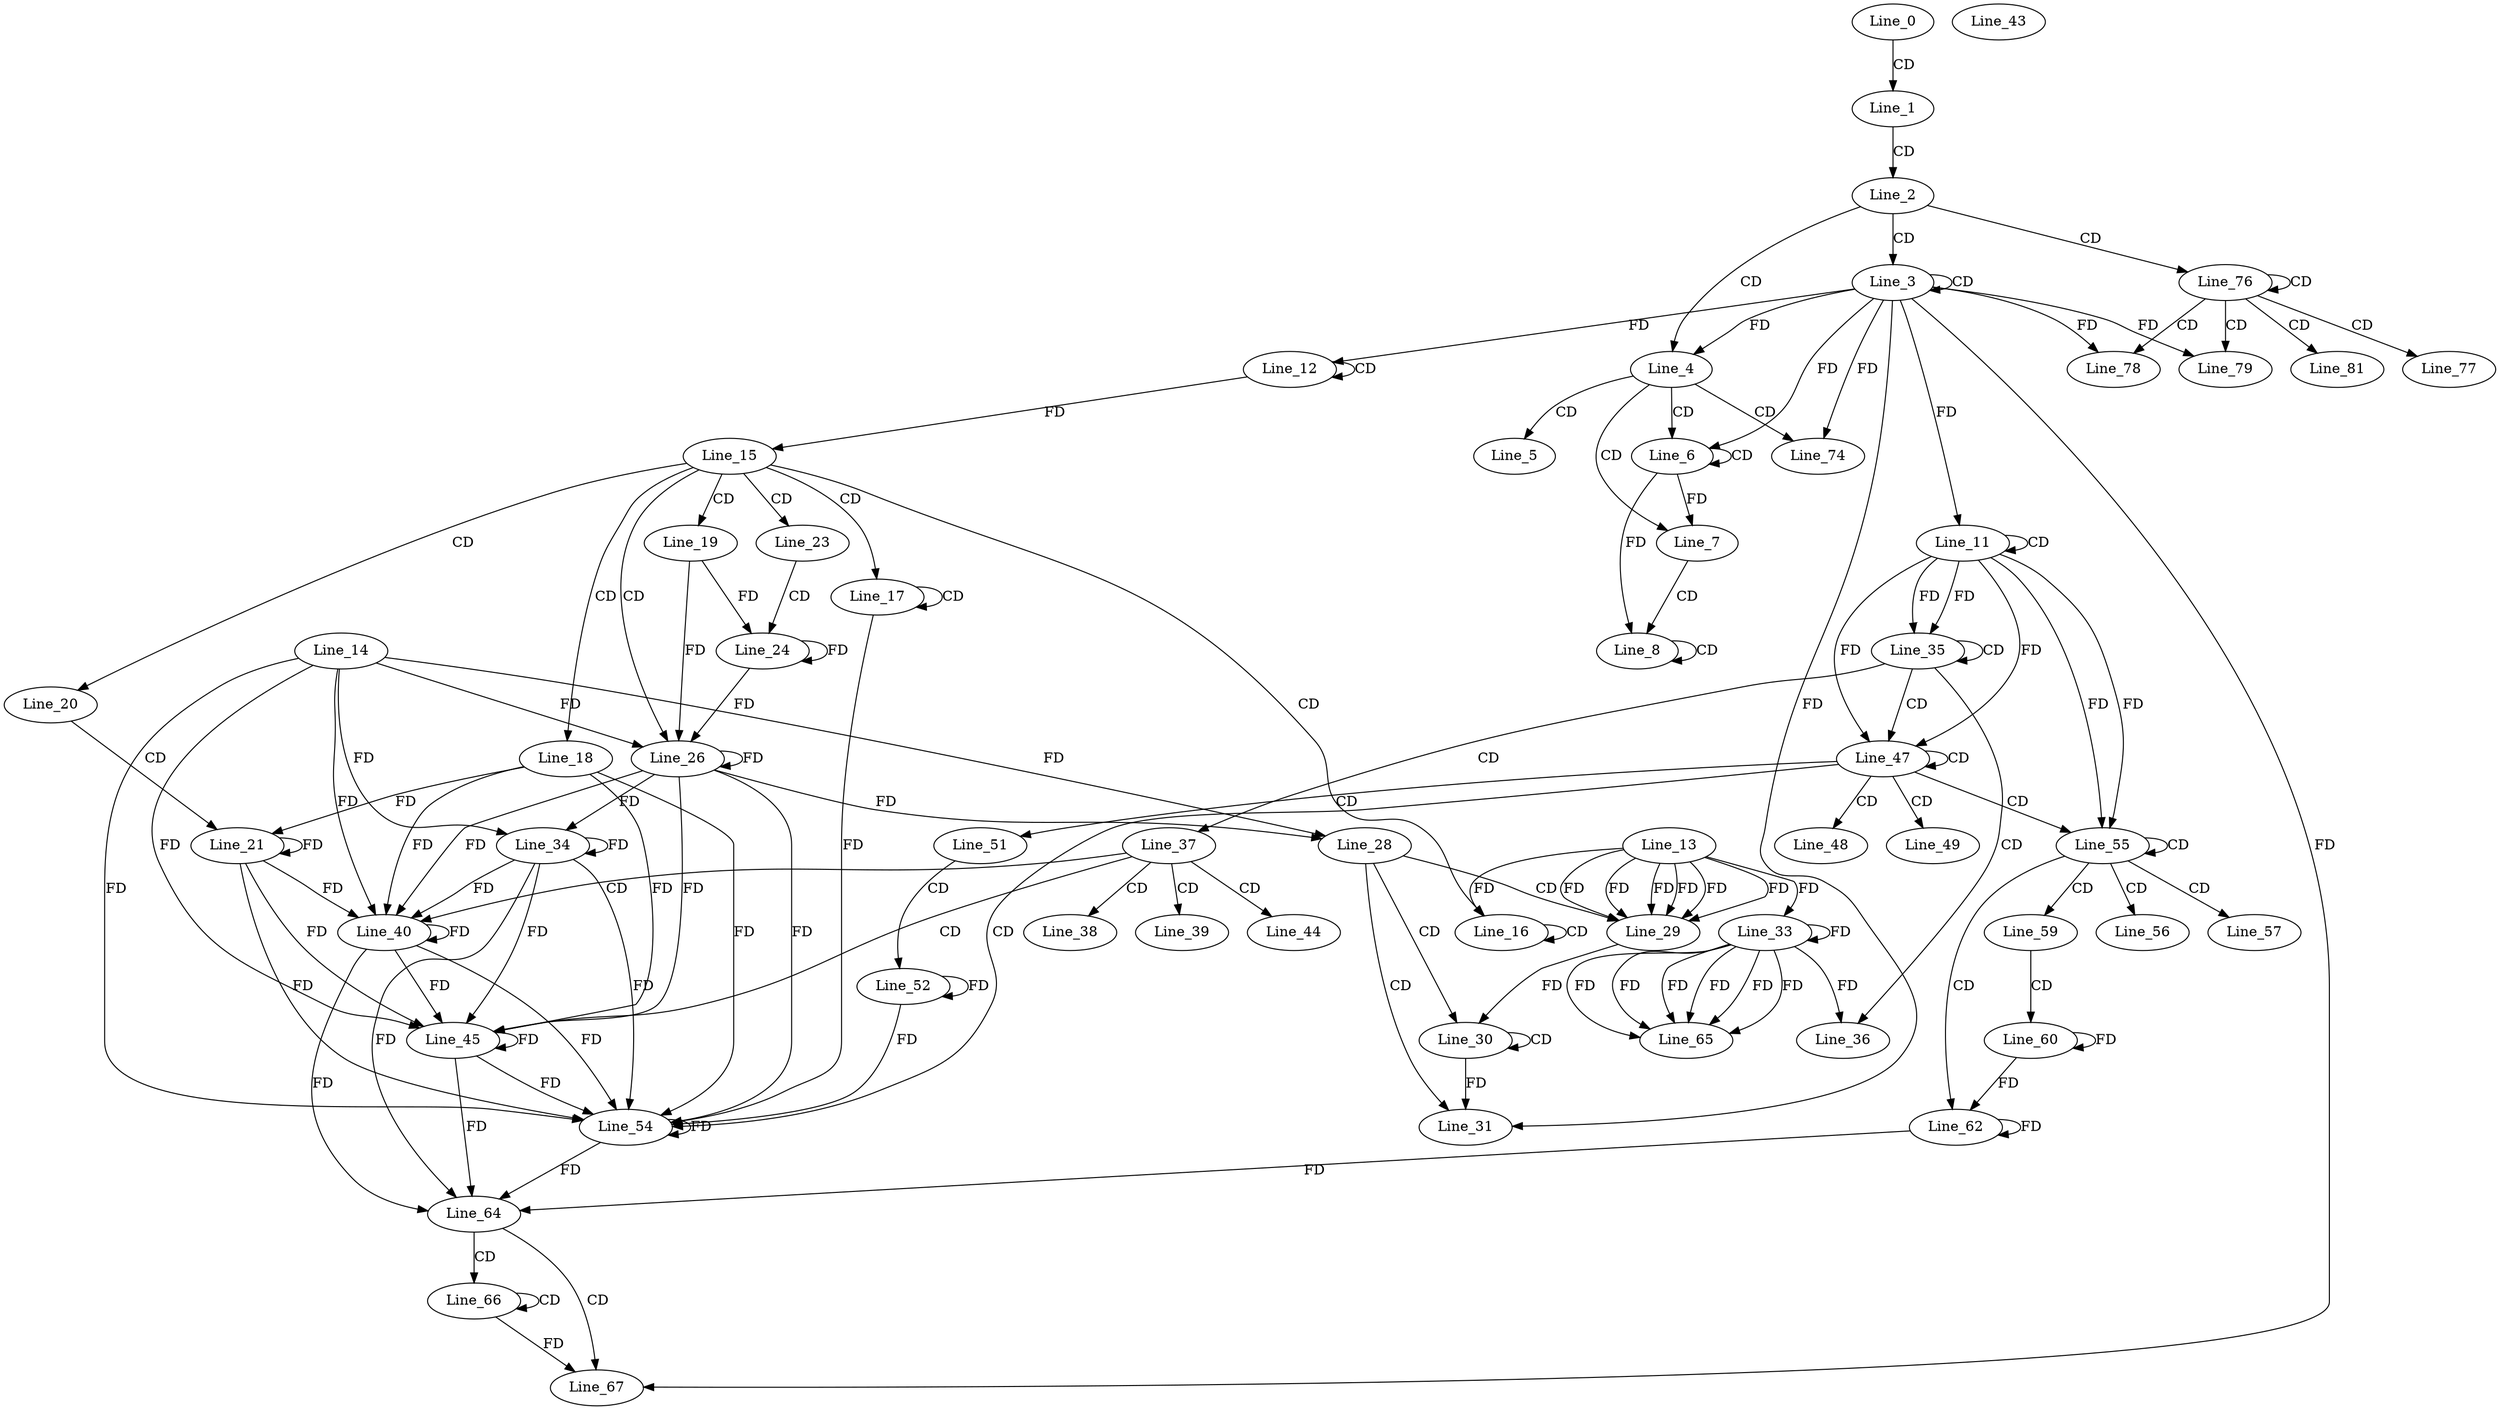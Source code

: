 digraph G {
  Line_0;
  Line_1;
  Line_2;
  Line_3;
  Line_3;
  Line_4;
  Line_4;
  Line_5;
  Line_6;
  Line_6;
  Line_7;
  Line_7;
  Line_8;
  Line_8;
  Line_11;
  Line_11;
  Line_11;
  Line_12;
  Line_12;
  Line_12;
  Line_15;
  Line_16;
  Line_16;
  Line_13;
  Line_16;
  Line_17;
  Line_17;
  Line_18;
  Line_19;
  Line_20;
  Line_21;
  Line_23;
  Line_24;
  Line_26;
  Line_14;
  Line_28;
  Line_29;
  Line_29;
  Line_29;
  Line_29;
  Line_29;
  Line_29;
  Line_29;
  Line_30;
  Line_30;
  Line_30;
  Line_31;
  Line_33;
  Line_34;
  Line_35;
  Line_35;
  Line_36;
  Line_36;
  Line_37;
  Line_38;
  Line_39;
  Line_40;
  Line_43;
  Line_44;
  Line_45;
  Line_47;
  Line_47;
  Line_48;
  Line_48;
  Line_49;
  Line_51;
  Line_52;
  Line_54;
  Line_55;
  Line_55;
  Line_56;
  Line_56;
  Line_57;
  Line_59;
  Line_60;
  Line_62;
  Line_64;
  Line_65;
  Line_65;
  Line_65;
  Line_65;
  Line_65;
  Line_65;
  Line_66;
  Line_66;
  Line_66;
  Line_67;
  Line_74;
  Line_76;
  Line_76;
  Line_77;
  Line_78;
  Line_79;
  Line_81;
  Line_0 -> Line_1 [ label="CD" ];
  Line_1 -> Line_2 [ label="CD" ];
  Line_2 -> Line_3 [ label="CD" ];
  Line_3 -> Line_3 [ label="CD" ];
  Line_2 -> Line_4 [ label="CD" ];
  Line_3 -> Line_4 [ label="FD" ];
  Line_4 -> Line_5 [ label="CD" ];
  Line_4 -> Line_6 [ label="CD" ];
  Line_6 -> Line_6 [ label="CD" ];
  Line_3 -> Line_6 [ label="FD" ];
  Line_4 -> Line_7 [ label="CD" ];
  Line_6 -> Line_7 [ label="FD" ];
  Line_7 -> Line_8 [ label="CD" ];
  Line_8 -> Line_8 [ label="CD" ];
  Line_6 -> Line_8 [ label="FD" ];
  Line_11 -> Line_11 [ label="CD" ];
  Line_3 -> Line_11 [ label="FD" ];
  Line_12 -> Line_12 [ label="CD" ];
  Line_3 -> Line_12 [ label="FD" ];
  Line_12 -> Line_15 [ label="FD" ];
  Line_15 -> Line_16 [ label="CD" ];
  Line_16 -> Line_16 [ label="CD" ];
  Line_13 -> Line_16 [ label="FD" ];
  Line_15 -> Line_17 [ label="CD" ];
  Line_17 -> Line_17 [ label="CD" ];
  Line_15 -> Line_18 [ label="CD" ];
  Line_15 -> Line_19 [ label="CD" ];
  Line_15 -> Line_20 [ label="CD" ];
  Line_20 -> Line_21 [ label="CD" ];
  Line_18 -> Line_21 [ label="FD" ];
  Line_21 -> Line_21 [ label="FD" ];
  Line_15 -> Line_23 [ label="CD" ];
  Line_23 -> Line_24 [ label="CD" ];
  Line_19 -> Line_24 [ label="FD" ];
  Line_24 -> Line_24 [ label="FD" ];
  Line_15 -> Line_26 [ label="CD" ];
  Line_14 -> Line_26 [ label="FD" ];
  Line_26 -> Line_26 [ label="FD" ];
  Line_19 -> Line_26 [ label="FD" ];
  Line_24 -> Line_26 [ label="FD" ];
  Line_14 -> Line_28 [ label="FD" ];
  Line_26 -> Line_28 [ label="FD" ];
  Line_28 -> Line_29 [ label="CD" ];
  Line_13 -> Line_29 [ label="FD" ];
  Line_13 -> Line_29 [ label="FD" ];
  Line_13 -> Line_29 [ label="FD" ];
  Line_13 -> Line_29 [ label="FD" ];
  Line_13 -> Line_29 [ label="FD" ];
  Line_13 -> Line_29 [ label="FD" ];
  Line_28 -> Line_30 [ label="CD" ];
  Line_30 -> Line_30 [ label="CD" ];
  Line_29 -> Line_30 [ label="FD" ];
  Line_28 -> Line_31 [ label="CD" ];
  Line_3 -> Line_31 [ label="FD" ];
  Line_30 -> Line_31 [ label="FD" ];
  Line_13 -> Line_33 [ label="FD" ];
  Line_33 -> Line_33 [ label="FD" ];
  Line_14 -> Line_34 [ label="FD" ];
  Line_26 -> Line_34 [ label="FD" ];
  Line_34 -> Line_34 [ label="FD" ];
  Line_11 -> Line_35 [ label="FD" ];
  Line_35 -> Line_35 [ label="CD" ];
  Line_11 -> Line_35 [ label="FD" ];
  Line_35 -> Line_36 [ label="CD" ];
  Line_33 -> Line_36 [ label="FD" ];
  Line_35 -> Line_37 [ label="CD" ];
  Line_37 -> Line_38 [ label="CD" ];
  Line_37 -> Line_39 [ label="CD" ];
  Line_37 -> Line_40 [ label="CD" ];
  Line_14 -> Line_40 [ label="FD" ];
  Line_26 -> Line_40 [ label="FD" ];
  Line_34 -> Line_40 [ label="FD" ];
  Line_40 -> Line_40 [ label="FD" ];
  Line_18 -> Line_40 [ label="FD" ];
  Line_21 -> Line_40 [ label="FD" ];
  Line_37 -> Line_44 [ label="CD" ];
  Line_37 -> Line_45 [ label="CD" ];
  Line_14 -> Line_45 [ label="FD" ];
  Line_26 -> Line_45 [ label="FD" ];
  Line_34 -> Line_45 [ label="FD" ];
  Line_40 -> Line_45 [ label="FD" ];
  Line_45 -> Line_45 [ label="FD" ];
  Line_18 -> Line_45 [ label="FD" ];
  Line_21 -> Line_45 [ label="FD" ];
  Line_35 -> Line_47 [ label="CD" ];
  Line_11 -> Line_47 [ label="FD" ];
  Line_47 -> Line_47 [ label="CD" ];
  Line_11 -> Line_47 [ label="FD" ];
  Line_47 -> Line_48 [ label="CD" ];
  Line_47 -> Line_49 [ label="CD" ];
  Line_47 -> Line_51 [ label="CD" ];
  Line_51 -> Line_52 [ label="CD" ];
  Line_52 -> Line_52 [ label="FD" ];
  Line_47 -> Line_54 [ label="CD" ];
  Line_14 -> Line_54 [ label="FD" ];
  Line_26 -> Line_54 [ label="FD" ];
  Line_34 -> Line_54 [ label="FD" ];
  Line_40 -> Line_54 [ label="FD" ];
  Line_45 -> Line_54 [ label="FD" ];
  Line_54 -> Line_54 [ label="FD" ];
  Line_17 -> Line_54 [ label="FD" ];
  Line_18 -> Line_54 [ label="FD" ];
  Line_21 -> Line_54 [ label="FD" ];
  Line_52 -> Line_54 [ label="FD" ];
  Line_47 -> Line_55 [ label="CD" ];
  Line_11 -> Line_55 [ label="FD" ];
  Line_55 -> Line_55 [ label="CD" ];
  Line_11 -> Line_55 [ label="FD" ];
  Line_55 -> Line_56 [ label="CD" ];
  Line_55 -> Line_57 [ label="CD" ];
  Line_55 -> Line_59 [ label="CD" ];
  Line_59 -> Line_60 [ label="CD" ];
  Line_60 -> Line_60 [ label="FD" ];
  Line_55 -> Line_62 [ label="CD" ];
  Line_62 -> Line_62 [ label="FD" ];
  Line_60 -> Line_62 [ label="FD" ];
  Line_34 -> Line_64 [ label="FD" ];
  Line_40 -> Line_64 [ label="FD" ];
  Line_45 -> Line_64 [ label="FD" ];
  Line_54 -> Line_64 [ label="FD" ];
  Line_62 -> Line_64 [ label="FD" ];
  Line_33 -> Line_65 [ label="FD" ];
  Line_33 -> Line_65 [ label="FD" ];
  Line_33 -> Line_65 [ label="FD" ];
  Line_33 -> Line_65 [ label="FD" ];
  Line_33 -> Line_65 [ label="FD" ];
  Line_33 -> Line_65 [ label="FD" ];
  Line_64 -> Line_66 [ label="CD" ];
  Line_66 -> Line_66 [ label="CD" ];
  Line_64 -> Line_67 [ label="CD" ];
  Line_3 -> Line_67 [ label="FD" ];
  Line_66 -> Line_67 [ label="FD" ];
  Line_4 -> Line_74 [ label="CD" ];
  Line_3 -> Line_74 [ label="FD" ];
  Line_2 -> Line_76 [ label="CD" ];
  Line_76 -> Line_76 [ label="CD" ];
  Line_76 -> Line_77 [ label="CD" ];
  Line_76 -> Line_78 [ label="CD" ];
  Line_3 -> Line_78 [ label="FD" ];
  Line_76 -> Line_79 [ label="CD" ];
  Line_3 -> Line_79 [ label="FD" ];
  Line_76 -> Line_81 [ label="CD" ];
}
